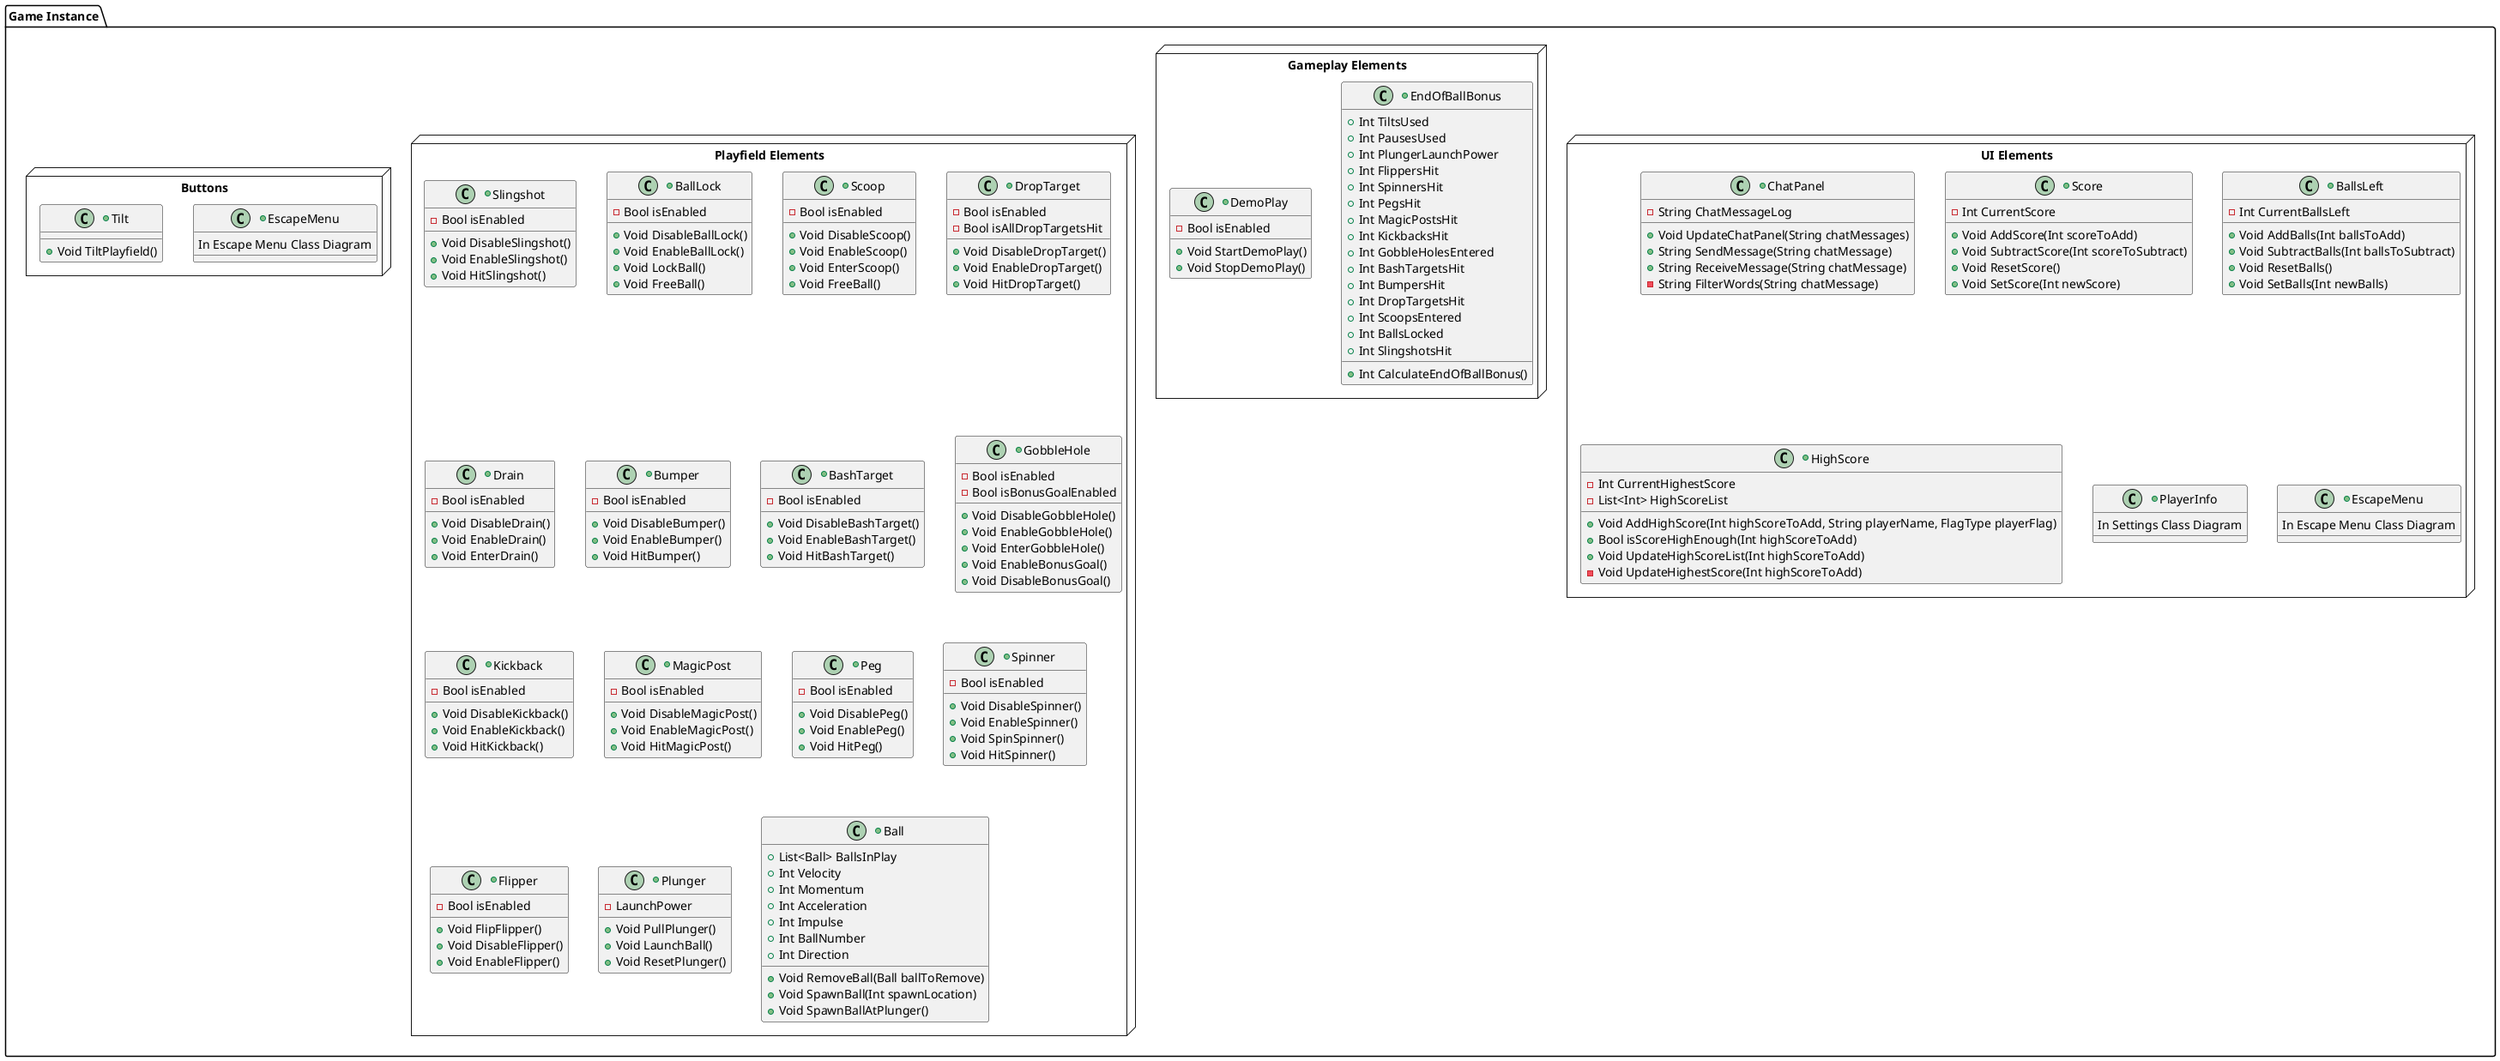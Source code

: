@startuml GameInstanceClassDiagram

package "Game Instance" {

    '

    node "UI Elements" {

        +Class "ChatPanel" as ChatPanelClass{
            -String ChatMessageLog
            +Void UpdateChatPanel(String chatMessages)
            +String SendMessage(String chatMessage)
            +String ReceiveMessage(String chatMessage)
            -String FilterWords(String chatMessage)
        }

        +Class "Score" as ScoreClass{
            -Int CurrentScore
            +Void AddScore(Int scoreToAdd)
            +Void SubtractScore(Int scoreToSubtract)
            +Void ResetScore()
            +Void SetScore(Int newScore)
        }

        +Class "BallsLeft" as BallsLeftClass{
            -Int CurrentBallsLeft
            +Void AddBalls(Int ballsToAdd)
            +Void SubtractBalls(Int ballsToSubtract)
            +Void ResetBalls()
            +Void SetBalls(Int newBalls)
        }

        +Class "HighScore" as HighScoreClass{
            -Int CurrentHighestScore
            -List<Int> HighScoreList
            +Void AddHighScore(Int highScoreToAdd, String playerName, FlagType playerFlag)
            +Bool isScoreHighEnough(Int highScoreToAdd)
            +Void UpdateHighScoreList(Int highScoreToAdd)
            -Void UpdateHighestScore(Int highScoreToAdd)
        }

        +Class "PlayerInfo" as PlayerInfoClass{
            In Settings Class Diagram
        }

        +Class "EscapeMenu" as EscapeMenuClass{
            In Escape Menu Class Diagram
        }

    }


    node "Gameplay Elements" {


        +Class "EndOfBallBonus" as EndOfBallBonusClass{
            
        

            +Int TiltsUsed
            +Int PausesUsed
            +Int PlungerLaunchPower
            +Int FlippersHit
            +Int SpinnersHit
            +Int PegsHit
            +Int MagicPostsHit
            +Int KickbacksHit
            +Int GobbleHolesEntered
            +Int BashTargetsHit
            +Int BumpersHit
            +Int DropTargetsHit
            +Int ScoopsEntered
            +Int BallsLocked
            +Int SlingshotsHit

            +Int CalculateEndOfBallBonus()

        }

        +Class "DemoPlay" as DemoPlayClass{
            -Bool isEnabled
            +Void StartDemoPlay()
            +Void StopDemoPlay()

        }




    }

    node "Playfield Elements" {



        +Class "Slingshot" as SlingshotClass{
            -Bool isEnabled
            +Void DisableSlingshot()
            +Void EnableSlingshot()
            +Void HitSlingshot()



        }






        +Class "BallLock" as BallLockClass{
            -Bool isEnabled
            +Void DisableBallLock()
            +Void EnableBallLock()
            +Void LockBall()
            +Void FreeBall()

        }

        +Class "Scoop" as ScoopClass{
            -Bool isEnabled
            +Void DisableScoop()
            +Void EnableScoop()
            +Void EnterScoop()
            +Void FreeBall()

        }

        +Class "DropTarget" as DropTargetClass{
            -Bool isEnabled
            -Bool isAllDropTargetsHit
            +Void DisableDropTarget()
            +Void EnableDropTarget()
            +Void HitDropTarget()

        }

        +Class "Drain" as DrainClass{
            -Bool isEnabled
            +Void DisableDrain()
            +Void EnableDrain()
            +Void EnterDrain()
        }

        +Class "Bumper" as BumperClass{
            -Bool isEnabled
            +Void DisableBumper()
            +Void EnableBumper()
            +Void HitBumper()

        }

        +Class "BashTarget" as BashTargetClass{
            -Bool isEnabled
            +Void DisableBashTarget()
            +Void EnableBashTarget()
            +Void HitBashTarget()

        }



        +Class "GobbleHole" as GobbleHoleClass{
            -Bool isEnabled
            -Bool isBonusGoalEnabled
            +Void DisableGobbleHole()
            +Void EnableGobbleHole()
            +Void EnterGobbleHole()
            +Void EnableBonusGoal()
            +Void DisableBonusGoal()



        }

        +Class "Kickback" as KickbackClass{
            -Bool isEnabled
            +Void DisableKickback()
            +Void EnableKickback()
            +Void HitKickback()

        }

        +Class "MagicPost" as MagicPostClass{
            -Bool isEnabled
            +Void DisableMagicPost()
            +Void EnableMagicPost()
            +Void HitMagicPost()

        }

        +Class "Peg" as PegClass{
            -Bool isEnabled
            +Void DisablePeg()
            +Void EnablePeg()
            +Void HitPeg()


        }

        +Class "Spinner" as SpinnerClass{
            -Bool isEnabled
            +Void DisableSpinner()
            +Void EnableSpinner()
            +Void SpinSpinner()
            +Void HitSpinner()
        }


        +Class "Flipper" as FlipperClass{
            -Bool isEnabled
            +Void FlipFlipper()
            +Void DisableFlipper()
            +Void EnableFlipper()
        }

        +Class "Plunger" as PlungerClass{
            -LaunchPower
            +Void PullPlunger()
            +Void LaunchBall()
            +Void ResetPlunger()


        }

        +Class "Ball" as BallClass{
            +List<Ball> BallsInPlay
            +Int Velocity
            +Int Momentum
            +Int Acceleration
            +Int Impulse
            +Int BallNumber
            +Int Direction

            +Void RemoveBall(Ball ballToRemove)
            +Void SpawnBall(Int spawnLocation)
            +Void SpawnBallAtPlunger()


        }



    }


    node "Buttons" {

        +Class "EscapeMenu" as EscapeMenuClass{
            In Escape Menu Class Diagram
        }

        +Class "Tilt" as TiltClass{
            +Void TiltPlayfield()
        }

    }




}

































}













@enduml
































